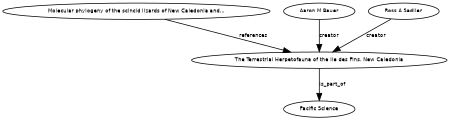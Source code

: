 digraph G {
size="3,3";
node [fontsize=7, fontname="Helvetica"];
edge [fontsize=7, fontname="Helvetica"];
node0 [label="The Terrestrial Herpetofauna of the Ile des Pins, New Caledonia", width=0.27433100247,height=0.27433100247];
node1 [label="Molecular phylogeny of the scincid lizards of New Caledonia and...", width=0.27433100247,height=0.27433100247];
node2 [label="Aaron M Bauer", width=0.27433100247,height=0.27433100247];
node3 [label="Ross A Sadlier", width=0.27433100247,height=0.27433100247];
node4 [label="Pacific Science", width=0.27433100247,height=0.27433100247];
node1 -> node0 [label="references"];
node2 -> node0 [label="creator"];
node3 -> node0 [label="creator"];
node0 -> node4 [label="is_part_of"];
}

